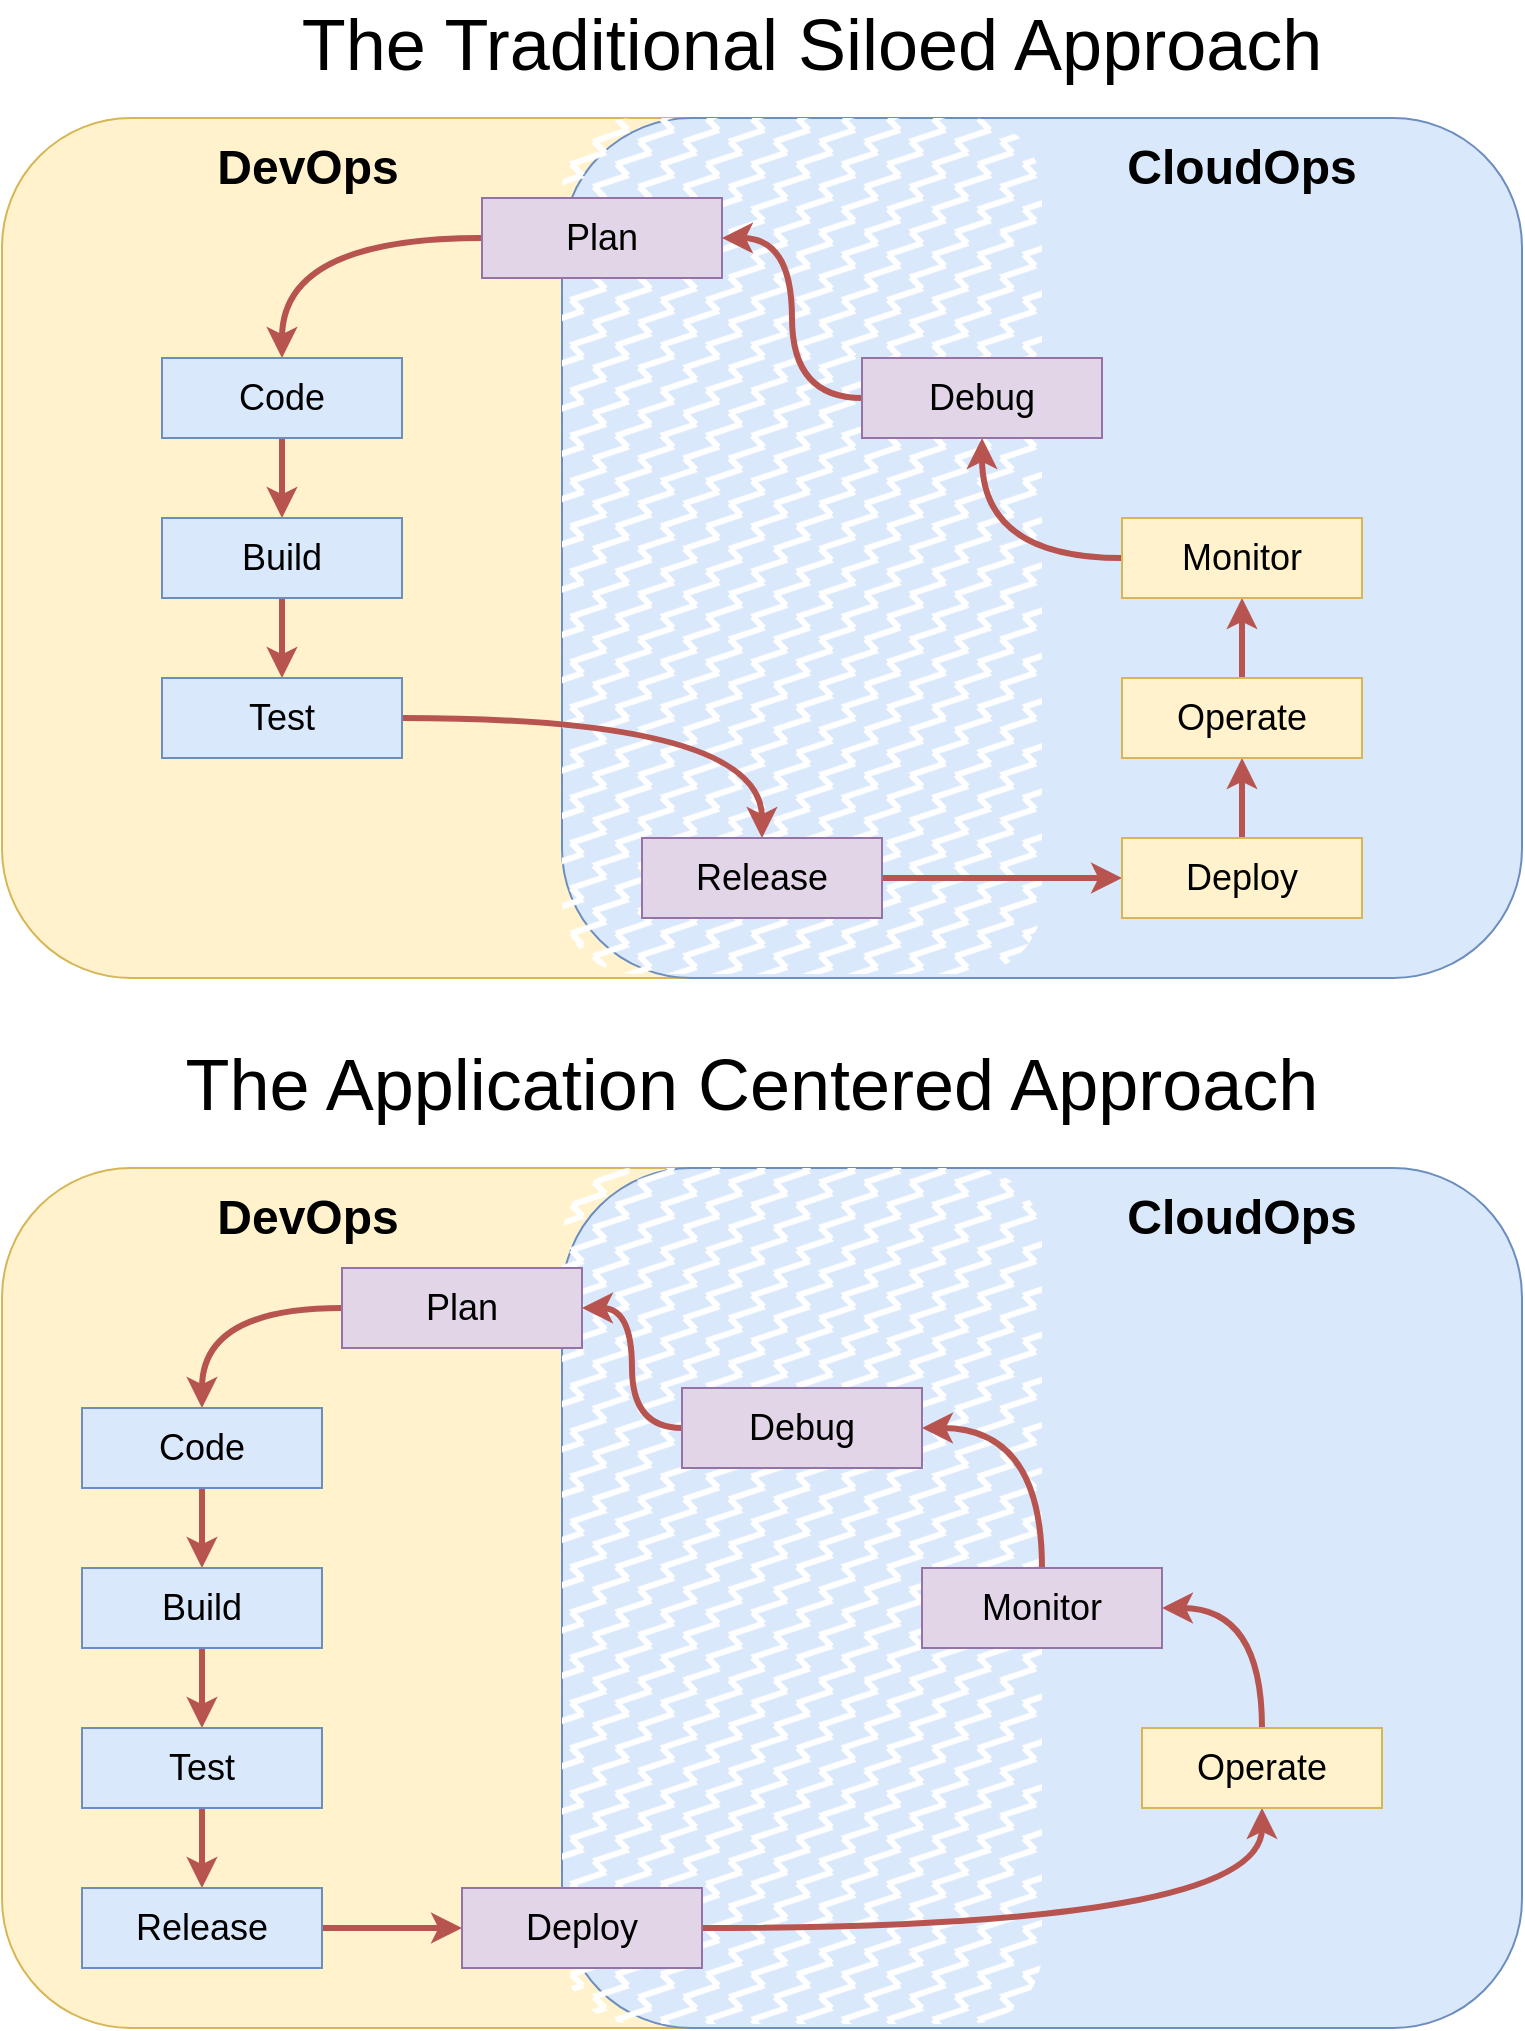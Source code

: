 <mxfile version="22.0.3" type="device">
  <diagram name="Page-1" id="c7558073-3199-34d8-9f00-42111426c3f3">
    <mxGraphModel dx="1024" dy="793" grid="1" gridSize="10" guides="1" tooltips="1" connect="1" arrows="1" fold="1" page="1" pageScale="1" pageWidth="826" pageHeight="1169" background="none" math="0" shadow="0">
      <root>
        <mxCell id="0" />
        <mxCell id="1" parent="0" />
        <mxCell id="kHzghLkFHFy7G1sRwjp6-98" value="" style="rounded=1;whiteSpace=wrap;html=1;fillColor=#fff2cc;strokeColor=#d6b656;" parent="1" vertex="1">
          <mxGeometry x="40" y="82" width="480" height="430" as="geometry" />
        </mxCell>
        <mxCell id="kHzghLkFHFy7G1sRwjp6-99" value="" style="rounded=1;whiteSpace=wrap;html=1;fillColor=#dae8fc;strokeColor=#6c8ebf;" parent="1" vertex="1">
          <mxGeometry x="320" y="82" width="480" height="430" as="geometry" />
        </mxCell>
        <mxCell id="Rx-LcsoFlsBz79ljvMo7-1" value="" style="rounded=1;whiteSpace=wrap;html=1;fillStyle=zigzag-line;strokeColor=none;" vertex="1" parent="1">
          <mxGeometry x="320" y="82" width="240" height="428" as="geometry" />
        </mxCell>
        <mxCell id="kHzghLkFHFy7G1sRwjp6-111" style="edgeStyle=orthogonalEdgeStyle;rounded=0;orthogonalLoop=1;jettySize=auto;html=1;entryX=0.5;entryY=0;entryDx=0;entryDy=0;fillColor=#f8cecc;strokeColor=#b85450;strokeWidth=3;curved=1;" parent="1" source="kHzghLkFHFy7G1sRwjp6-100" target="kHzghLkFHFy7G1sRwjp6-101" edge="1">
          <mxGeometry relative="1" as="geometry" />
        </mxCell>
        <mxCell id="kHzghLkFHFy7G1sRwjp6-100" value="&lt;font style=&quot;font-size: 18px;&quot;&gt;Plan&lt;/font&gt;" style="rounded=0;whiteSpace=wrap;html=1;fillColor=#e1d5e7;strokeColor=#9673a6;" parent="1" vertex="1">
          <mxGeometry x="280" y="122" width="120" height="40" as="geometry" />
        </mxCell>
        <mxCell id="kHzghLkFHFy7G1sRwjp6-112" style="edgeStyle=orthogonalEdgeStyle;rounded=0;orthogonalLoop=1;jettySize=auto;html=1;fillColor=#f8cecc;strokeColor=#b85450;strokeWidth=3;curved=1;" parent="1" source="kHzghLkFHFy7G1sRwjp6-101" target="kHzghLkFHFy7G1sRwjp6-102" edge="1">
          <mxGeometry relative="1" as="geometry" />
        </mxCell>
        <mxCell id="kHzghLkFHFy7G1sRwjp6-101" value="&lt;font style=&quot;font-size: 18px;&quot;&gt;Code&lt;/font&gt;" style="rounded=0;whiteSpace=wrap;html=1;fillColor=#dae8fc;strokeColor=#6c8ebf;" parent="1" vertex="1">
          <mxGeometry x="120" y="202" width="120" height="40" as="geometry" />
        </mxCell>
        <mxCell id="kHzghLkFHFy7G1sRwjp6-113" style="edgeStyle=orthogonalEdgeStyle;rounded=0;orthogonalLoop=1;jettySize=auto;html=1;fillColor=#f8cecc;strokeColor=#b85450;strokeWidth=3;curved=1;" parent="1" source="kHzghLkFHFy7G1sRwjp6-102" target="kHzghLkFHFy7G1sRwjp6-103" edge="1">
          <mxGeometry relative="1" as="geometry" />
        </mxCell>
        <mxCell id="kHzghLkFHFy7G1sRwjp6-102" value="&lt;font style=&quot;font-size: 18px;&quot;&gt;Build&lt;/font&gt;" style="rounded=0;whiteSpace=wrap;html=1;fillColor=#dae8fc;strokeColor=#6c8ebf;" parent="1" vertex="1">
          <mxGeometry x="120" y="282" width="120" height="40" as="geometry" />
        </mxCell>
        <mxCell id="kHzghLkFHFy7G1sRwjp6-114" style="edgeStyle=orthogonalEdgeStyle;rounded=0;orthogonalLoop=1;jettySize=auto;html=1;entryX=0.5;entryY=0;entryDx=0;entryDy=0;fillColor=#f8cecc;strokeColor=#b85450;strokeWidth=3;curved=1;" parent="1" source="kHzghLkFHFy7G1sRwjp6-103" target="kHzghLkFHFy7G1sRwjp6-104" edge="1">
          <mxGeometry relative="1" as="geometry" />
        </mxCell>
        <mxCell id="kHzghLkFHFy7G1sRwjp6-103" value="&lt;font style=&quot;font-size: 18px;&quot;&gt;Test&lt;/font&gt;" style="rounded=0;whiteSpace=wrap;html=1;fillColor=#dae8fc;strokeColor=#6c8ebf;" parent="1" vertex="1">
          <mxGeometry x="120" y="362" width="120" height="40" as="geometry" />
        </mxCell>
        <mxCell id="kHzghLkFHFy7G1sRwjp6-115" style="edgeStyle=orthogonalEdgeStyle;rounded=0;orthogonalLoop=1;jettySize=auto;html=1;fillColor=#f8cecc;strokeColor=#b85450;strokeWidth=3;curved=1;" parent="1" source="kHzghLkFHFy7G1sRwjp6-104" target="kHzghLkFHFy7G1sRwjp6-105" edge="1">
          <mxGeometry relative="1" as="geometry" />
        </mxCell>
        <mxCell id="kHzghLkFHFy7G1sRwjp6-104" value="&lt;font style=&quot;font-size: 18px;&quot;&gt;Release&lt;/font&gt;" style="rounded=0;whiteSpace=wrap;html=1;fillColor=#e1d5e7;strokeColor=#9673a6;" parent="1" vertex="1">
          <mxGeometry x="360" y="442" width="120" height="40" as="geometry" />
        </mxCell>
        <mxCell id="kHzghLkFHFy7G1sRwjp6-116" style="edgeStyle=orthogonalEdgeStyle;rounded=0;orthogonalLoop=1;jettySize=auto;html=1;fillColor=#f8cecc;strokeColor=#b85450;strokeWidth=3;curved=1;" parent="1" source="kHzghLkFHFy7G1sRwjp6-105" target="kHzghLkFHFy7G1sRwjp6-106" edge="1">
          <mxGeometry relative="1" as="geometry" />
        </mxCell>
        <mxCell id="kHzghLkFHFy7G1sRwjp6-105" value="&lt;font style=&quot;font-size: 18px;&quot;&gt;Deploy&lt;/font&gt;" style="rounded=0;whiteSpace=wrap;html=1;fillColor=#fff2cc;strokeColor=#d6b656;" parent="1" vertex="1">
          <mxGeometry x="600" y="442" width="120" height="40" as="geometry" />
        </mxCell>
        <mxCell id="kHzghLkFHFy7G1sRwjp6-117" style="edgeStyle=orthogonalEdgeStyle;rounded=0;orthogonalLoop=1;jettySize=auto;html=1;fillColor=#f8cecc;strokeColor=#b85450;strokeWidth=3;curved=1;" parent="1" source="kHzghLkFHFy7G1sRwjp6-106" target="kHzghLkFHFy7G1sRwjp6-107" edge="1">
          <mxGeometry relative="1" as="geometry" />
        </mxCell>
        <mxCell id="kHzghLkFHFy7G1sRwjp6-106" value="&lt;font style=&quot;font-size: 18px;&quot;&gt;Operate&lt;/font&gt;" style="rounded=0;whiteSpace=wrap;html=1;fillColor=#fff2cc;strokeColor=#d6b656;" parent="1" vertex="1">
          <mxGeometry x="600" y="362" width="120" height="40" as="geometry" />
        </mxCell>
        <mxCell id="kHzghLkFHFy7G1sRwjp6-118" style="edgeStyle=orthogonalEdgeStyle;rounded=0;orthogonalLoop=1;jettySize=auto;html=1;fillColor=#f8cecc;strokeColor=#b85450;strokeWidth=3;curved=1;" parent="1" source="kHzghLkFHFy7G1sRwjp6-107" target="kHzghLkFHFy7G1sRwjp6-108" edge="1">
          <mxGeometry relative="1" as="geometry" />
        </mxCell>
        <mxCell id="kHzghLkFHFy7G1sRwjp6-107" value="&lt;font style=&quot;font-size: 18px;&quot;&gt;Monitor&lt;/font&gt;" style="rounded=0;whiteSpace=wrap;html=1;fillColor=#fff2cc;strokeColor=#d6b656;" parent="1" vertex="1">
          <mxGeometry x="600" y="282" width="120" height="40" as="geometry" />
        </mxCell>
        <mxCell id="kHzghLkFHFy7G1sRwjp6-119" style="edgeStyle=orthogonalEdgeStyle;rounded=0;orthogonalLoop=1;jettySize=auto;html=1;entryX=1;entryY=0.5;entryDx=0;entryDy=0;fillColor=#f8cecc;strokeColor=#b85450;strokeWidth=3;curved=1;" parent="1" source="kHzghLkFHFy7G1sRwjp6-108" target="kHzghLkFHFy7G1sRwjp6-100" edge="1">
          <mxGeometry relative="1" as="geometry" />
        </mxCell>
        <mxCell id="kHzghLkFHFy7G1sRwjp6-108" value="&lt;font style=&quot;font-size: 18px;&quot;&gt;Debug&lt;/font&gt;" style="rounded=0;whiteSpace=wrap;html=1;fillColor=#e1d5e7;strokeColor=#9673a6;" parent="1" vertex="1">
          <mxGeometry x="470" y="202" width="120" height="40" as="geometry" />
        </mxCell>
        <mxCell id="kHzghLkFHFy7G1sRwjp6-109" value="&lt;font style=&quot;font-size: 24px;&quot;&gt;&lt;b&gt;DevOps&lt;/b&gt;&lt;/font&gt;" style="text;strokeColor=none;align=center;fillColor=none;html=1;verticalAlign=middle;whiteSpace=wrap;rounded=0;" parent="1" vertex="1">
          <mxGeometry x="163" y="92" width="60" height="30" as="geometry" />
        </mxCell>
        <mxCell id="kHzghLkFHFy7G1sRwjp6-110" value="&lt;font style=&quot;font-size: 24px;&quot;&gt;&lt;b&gt;CloudOps&lt;/b&gt;&lt;/font&gt;" style="text;strokeColor=none;align=center;fillColor=none;html=1;verticalAlign=middle;whiteSpace=wrap;rounded=0;" parent="1" vertex="1">
          <mxGeometry x="630" y="92" width="60" height="30" as="geometry" />
        </mxCell>
        <mxCell id="kHzghLkFHFy7G1sRwjp6-120" value="" style="rounded=1;whiteSpace=wrap;html=1;fillColor=#fff2cc;strokeColor=#d6b656;" parent="1" vertex="1">
          <mxGeometry x="40" y="607" width="480" height="430" as="geometry" />
        </mxCell>
        <mxCell id="kHzghLkFHFy7G1sRwjp6-121" value="" style="rounded=1;whiteSpace=wrap;html=1;fillColor=#dae8fc;strokeColor=#6c8ebf;" parent="1" vertex="1">
          <mxGeometry x="320" y="607" width="480" height="430" as="geometry" />
        </mxCell>
        <mxCell id="Rx-LcsoFlsBz79ljvMo7-2" value="" style="rounded=1;whiteSpace=wrap;html=1;fillStyle=zigzag-line;strokeColor=none;" vertex="1" parent="1">
          <mxGeometry x="320" y="607" width="240" height="428" as="geometry" />
        </mxCell>
        <mxCell id="kHzghLkFHFy7G1sRwjp6-122" style="edgeStyle=orthogonalEdgeStyle;rounded=0;orthogonalLoop=1;jettySize=auto;html=1;entryX=0.5;entryY=0;entryDx=0;entryDy=0;fillColor=#f8cecc;strokeColor=#b85450;strokeWidth=3;curved=1;" parent="1" source="kHzghLkFHFy7G1sRwjp6-123" target="kHzghLkFHFy7G1sRwjp6-125" edge="1">
          <mxGeometry relative="1" as="geometry" />
        </mxCell>
        <mxCell id="kHzghLkFHFy7G1sRwjp6-123" value="&lt;font style=&quot;font-size: 18px;&quot;&gt;Plan&lt;/font&gt;" style="rounded=0;whiteSpace=wrap;html=1;fillColor=#e1d5e7;strokeColor=#9673a6;" parent="1" vertex="1">
          <mxGeometry x="210" y="657" width="120" height="40" as="geometry" />
        </mxCell>
        <mxCell id="kHzghLkFHFy7G1sRwjp6-124" style="edgeStyle=orthogonalEdgeStyle;rounded=0;orthogonalLoop=1;jettySize=auto;html=1;fillColor=#f8cecc;strokeColor=#b85450;strokeWidth=3;curved=1;" parent="1" source="kHzghLkFHFy7G1sRwjp6-125" target="kHzghLkFHFy7G1sRwjp6-127" edge="1">
          <mxGeometry relative="1" as="geometry" />
        </mxCell>
        <mxCell id="kHzghLkFHFy7G1sRwjp6-125" value="&lt;font style=&quot;font-size: 18px;&quot;&gt;Code&lt;/font&gt;" style="rounded=0;whiteSpace=wrap;html=1;fillColor=#dae8fc;strokeColor=#6c8ebf;" parent="1" vertex="1">
          <mxGeometry x="80" y="727" width="120" height="40" as="geometry" />
        </mxCell>
        <mxCell id="kHzghLkFHFy7G1sRwjp6-126" style="edgeStyle=orthogonalEdgeStyle;rounded=0;orthogonalLoop=1;jettySize=auto;html=1;fillColor=#f8cecc;strokeColor=#b85450;strokeWidth=3;curved=1;" parent="1" source="kHzghLkFHFy7G1sRwjp6-127" target="kHzghLkFHFy7G1sRwjp6-129" edge="1">
          <mxGeometry relative="1" as="geometry" />
        </mxCell>
        <mxCell id="kHzghLkFHFy7G1sRwjp6-127" value="&lt;font style=&quot;font-size: 18px;&quot;&gt;Build&lt;/font&gt;" style="rounded=0;whiteSpace=wrap;html=1;fillColor=#dae8fc;strokeColor=#6c8ebf;" parent="1" vertex="1">
          <mxGeometry x="80" y="807" width="120" height="40" as="geometry" />
        </mxCell>
        <mxCell id="kHzghLkFHFy7G1sRwjp6-128" style="edgeStyle=orthogonalEdgeStyle;rounded=0;orthogonalLoop=1;jettySize=auto;html=1;entryX=0.5;entryY=0;entryDx=0;entryDy=0;fillColor=#f8cecc;strokeColor=#b85450;strokeWidth=3;curved=1;" parent="1" source="kHzghLkFHFy7G1sRwjp6-129" target="kHzghLkFHFy7G1sRwjp6-131" edge="1">
          <mxGeometry relative="1" as="geometry" />
        </mxCell>
        <mxCell id="kHzghLkFHFy7G1sRwjp6-129" value="&lt;font style=&quot;font-size: 18px;&quot;&gt;Test&lt;/font&gt;" style="rounded=0;whiteSpace=wrap;html=1;fillColor=#dae8fc;strokeColor=#6c8ebf;" parent="1" vertex="1">
          <mxGeometry x="80" y="887" width="120" height="40" as="geometry" />
        </mxCell>
        <mxCell id="kHzghLkFHFy7G1sRwjp6-130" style="edgeStyle=orthogonalEdgeStyle;rounded=0;orthogonalLoop=1;jettySize=auto;html=1;fillColor=#f8cecc;strokeColor=#b85450;strokeWidth=3;curved=1;" parent="1" source="kHzghLkFHFy7G1sRwjp6-131" target="kHzghLkFHFy7G1sRwjp6-133" edge="1">
          <mxGeometry relative="1" as="geometry" />
        </mxCell>
        <mxCell id="kHzghLkFHFy7G1sRwjp6-131" value="&lt;font style=&quot;font-size: 18px;&quot;&gt;Release&lt;/font&gt;" style="rounded=0;whiteSpace=wrap;html=1;fillColor=#dae8fc;strokeColor=#6c8ebf;" parent="1" vertex="1">
          <mxGeometry x="80" y="967" width="120" height="40" as="geometry" />
        </mxCell>
        <mxCell id="kHzghLkFHFy7G1sRwjp6-132" style="edgeStyle=orthogonalEdgeStyle;rounded=0;orthogonalLoop=1;jettySize=auto;html=1;fillColor=#f8cecc;strokeColor=#b85450;strokeWidth=3;curved=1;" parent="1" source="kHzghLkFHFy7G1sRwjp6-133" target="kHzghLkFHFy7G1sRwjp6-135" edge="1">
          <mxGeometry relative="1" as="geometry" />
        </mxCell>
        <mxCell id="kHzghLkFHFy7G1sRwjp6-133" value="&lt;font style=&quot;font-size: 18px;&quot;&gt;Deploy&lt;/font&gt;" style="rounded=0;whiteSpace=wrap;html=1;fillColor=#e1d5e7;strokeColor=#9673a6;" parent="1" vertex="1">
          <mxGeometry x="270" y="967" width="120" height="40" as="geometry" />
        </mxCell>
        <mxCell id="kHzghLkFHFy7G1sRwjp6-134" style="edgeStyle=orthogonalEdgeStyle;rounded=0;orthogonalLoop=1;jettySize=auto;html=1;fillColor=#f8cecc;strokeColor=#b85450;strokeWidth=3;curved=1;entryX=1;entryY=0.5;entryDx=0;entryDy=0;" parent="1" source="kHzghLkFHFy7G1sRwjp6-135" target="kHzghLkFHFy7G1sRwjp6-137" edge="1">
          <mxGeometry relative="1" as="geometry" />
        </mxCell>
        <mxCell id="kHzghLkFHFy7G1sRwjp6-135" value="&lt;font style=&quot;font-size: 18px;&quot;&gt;Operate&lt;/font&gt;" style="rounded=0;whiteSpace=wrap;html=1;fillColor=#fff2cc;strokeColor=#d6b656;" parent="1" vertex="1">
          <mxGeometry x="610" y="887" width="120" height="40" as="geometry" />
        </mxCell>
        <mxCell id="kHzghLkFHFy7G1sRwjp6-136" style="edgeStyle=orthogonalEdgeStyle;rounded=0;orthogonalLoop=1;jettySize=auto;html=1;fillColor=#f8cecc;strokeColor=#b85450;strokeWidth=3;curved=1;entryX=1;entryY=0.5;entryDx=0;entryDy=0;" parent="1" source="kHzghLkFHFy7G1sRwjp6-137" target="kHzghLkFHFy7G1sRwjp6-139" edge="1">
          <mxGeometry relative="1" as="geometry" />
        </mxCell>
        <mxCell id="kHzghLkFHFy7G1sRwjp6-137" value="&lt;font style=&quot;font-size: 18px;&quot;&gt;Monitor&lt;/font&gt;" style="rounded=0;whiteSpace=wrap;html=1;fillColor=#e1d5e7;strokeColor=#9673a6;" parent="1" vertex="1">
          <mxGeometry x="500" y="807" width="120" height="40" as="geometry" />
        </mxCell>
        <mxCell id="kHzghLkFHFy7G1sRwjp6-138" style="edgeStyle=orthogonalEdgeStyle;rounded=0;orthogonalLoop=1;jettySize=auto;html=1;entryX=1;entryY=0.5;entryDx=0;entryDy=0;fillColor=#f8cecc;strokeColor=#b85450;strokeWidth=3;curved=1;" parent="1" source="kHzghLkFHFy7G1sRwjp6-139" target="kHzghLkFHFy7G1sRwjp6-123" edge="1">
          <mxGeometry relative="1" as="geometry" />
        </mxCell>
        <mxCell id="kHzghLkFHFy7G1sRwjp6-139" value="&lt;font style=&quot;font-size: 18px;&quot;&gt;Debug&lt;/font&gt;" style="rounded=0;whiteSpace=wrap;html=1;fillColor=#e1d5e7;strokeColor=#9673a6;" parent="1" vertex="1">
          <mxGeometry x="380" y="717" width="120" height="40" as="geometry" />
        </mxCell>
        <mxCell id="kHzghLkFHFy7G1sRwjp6-140" value="&lt;font style=&quot;font-size: 24px;&quot;&gt;&lt;b&gt;DevOps&lt;/b&gt;&lt;/font&gt;" style="text;strokeColor=none;align=center;fillColor=none;html=1;verticalAlign=middle;whiteSpace=wrap;rounded=0;" parent="1" vertex="1">
          <mxGeometry x="163" y="617" width="60" height="30" as="geometry" />
        </mxCell>
        <mxCell id="kHzghLkFHFy7G1sRwjp6-141" value="&lt;font style=&quot;font-size: 24px;&quot;&gt;&lt;b&gt;CloudOps&lt;/b&gt;&lt;/font&gt;" style="text;strokeColor=none;align=center;fillColor=none;html=1;verticalAlign=middle;whiteSpace=wrap;rounded=0;" parent="1" vertex="1">
          <mxGeometry x="630" y="617" width="60" height="30" as="geometry" />
        </mxCell>
        <mxCell id="kHzghLkFHFy7G1sRwjp6-142" value="&lt;font style=&quot;font-size: 36px;&quot;&gt;The Traditional Siloed Approach&lt;/font&gt;" style="text;strokeColor=none;align=center;fillColor=none;html=1;verticalAlign=middle;whiteSpace=wrap;rounded=0;" parent="1" vertex="1">
          <mxGeometry x="170" y="30" width="550" height="30" as="geometry" />
        </mxCell>
        <mxCell id="kHzghLkFHFy7G1sRwjp6-143" value="&lt;font style=&quot;font-size: 36px;&quot;&gt;The Application Centered Approach&lt;/font&gt;" style="text;strokeColor=none;align=center;fillColor=none;html=1;verticalAlign=middle;whiteSpace=wrap;rounded=0;" parent="1" vertex="1">
          <mxGeometry x="120" y="550" width="590" height="30" as="geometry" />
        </mxCell>
      </root>
    </mxGraphModel>
  </diagram>
</mxfile>
